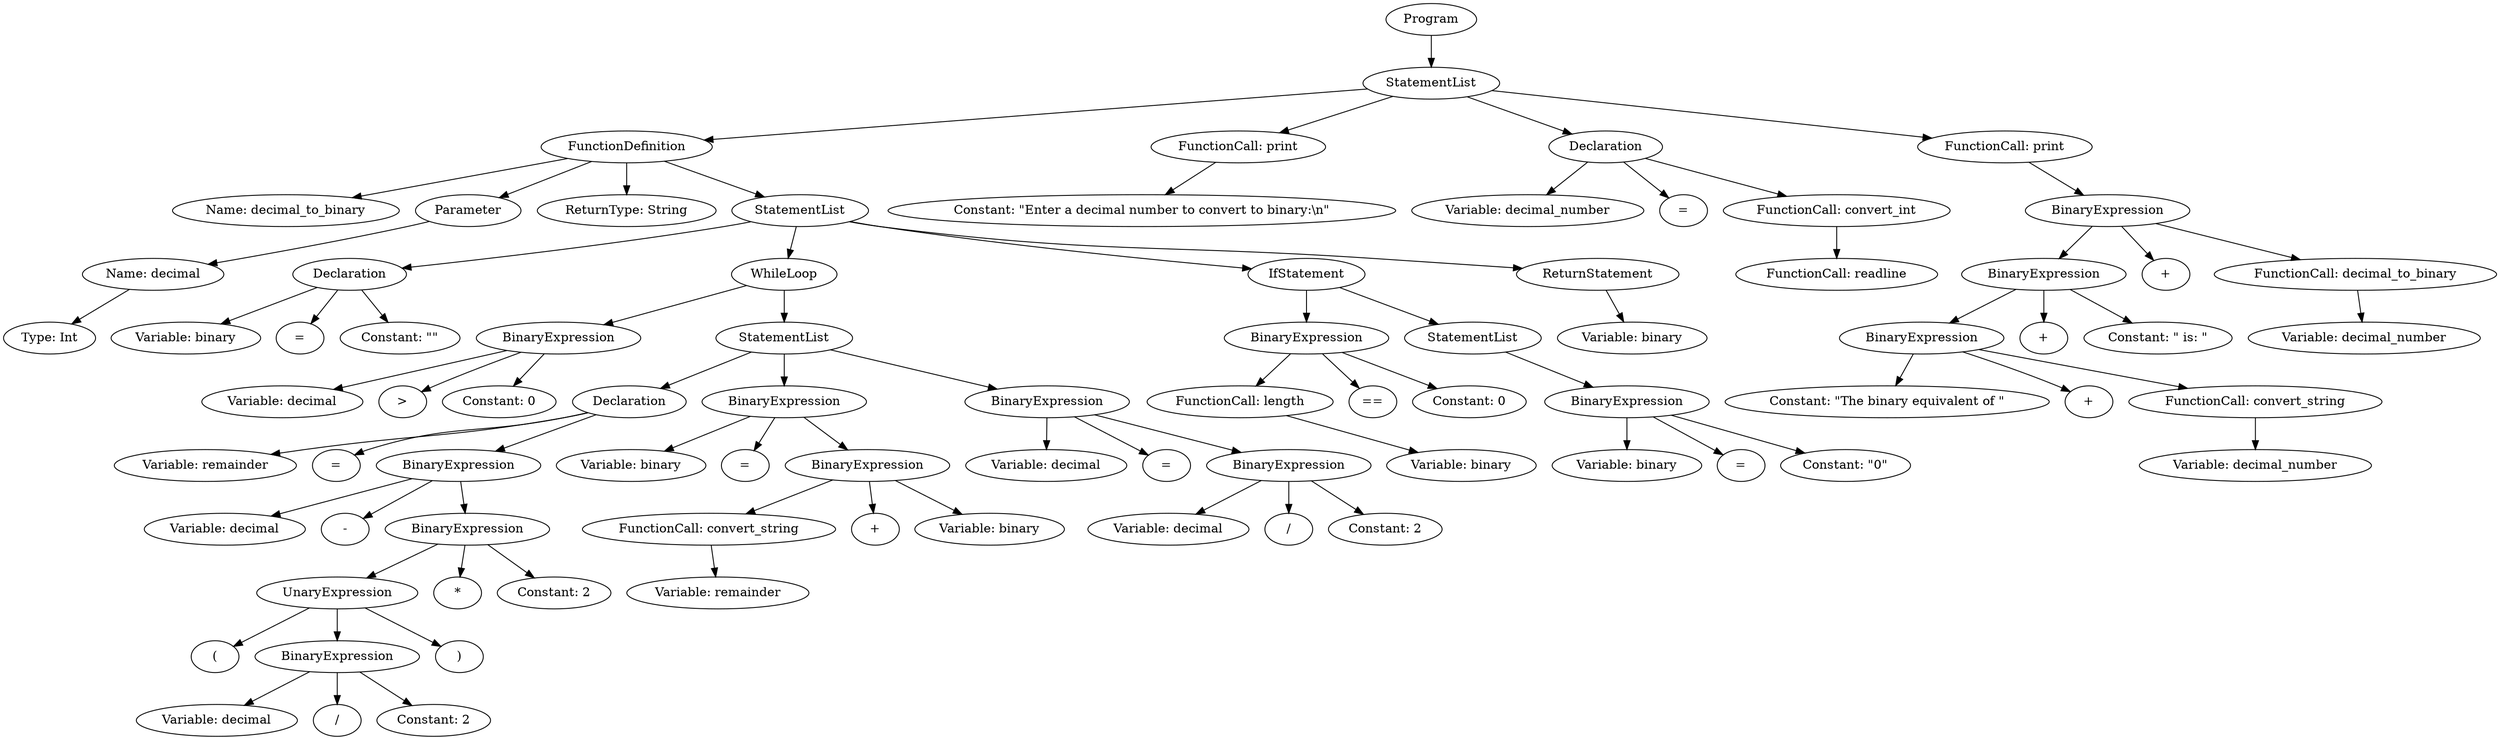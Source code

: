 digraph G {
node0 [label="Program"];
node0 -> node1;
node1 [label="StatementList"];
node1 -> node2;
node2 [label="FunctionDefinition"];
node2-> node3;
node3 [label="Name: decimal_to_binary"];
node2 -> node4;
node4 [label="Parameter"];
node4 -> node5;
node5 [label="Name: decimal"];
node5 -> node6;
node6 [label="Type: Int"];
node2-> node8;
node8 [label="ReturnType: String"];
node2 -> node9;
node9 [label="StatementList"];
node9 -> node10;
node10 [label="Declaration"];
node10 -> node11;
node11 [label="Variable: binary"];
node10-> node13
node13[label="="];
node10 -> node14;
node14 [label="Constant: \"\""];
node9 -> node15;
node15 [label="WhileLoop"];
node15 -> node16;
node16 [label="BinaryExpression"];
node16 -> node17;
node17 [label="Variable: decimal"];
node16 -> node18;
node18 [label=">"];
node16 -> node19;
node19 [label="Constant: 0"];
node15 -> node20;
node20 [label="StatementList"];
node20 -> node21;
node21 [label="Declaration"];
node21 -> node22;
node22 [label="Variable: remainder"];
node21-> node24
node24[label="="];
node21 -> node25;
node25 [label="BinaryExpression"];
node25 -> node26;
node26 [label="Variable: decimal"];
node25 -> node27;
node27 [label="-"];
node25 -> node28;
node28 [label="BinaryExpression"];
node28 -> node29;
node29 [label="UnaryExpression"];
node29 -> node30;
node30 [label="("];
node29 -> node31;
node31 [label="BinaryExpression"];
node31 -> node32;
node32 [label="Variable: decimal"];
node31 -> node33;
node33 [label="/"];
node31 -> node34;
node34 [label="Constant: 2"];
node29 -> node35;
node35 [label=")"];
node28 -> node36;
node36 [label="*"];
node28 -> node37;
node37 [label="Constant: 2"];
node20 -> node38;
node38 [label="BinaryExpression"];
node38 -> node39;
node39 [label="Variable: binary"];
node38 -> node40;
node40 [label="="];
node38 -> node41;
node41 [label="BinaryExpression"];
node41 -> node42;
node42 [label="FunctionCall: convert_string"];
node42 -> node43;
node43 [label="Variable: remainder"];
node41 -> node44;
node44 [label="+"];
node41 -> node45;
node45 [label="Variable: binary"];
node20 -> node46;
node46 [label="BinaryExpression"];
node46 -> node47;
node47 [label="Variable: decimal"];
node46 -> node48;
node48 [label="="];
node46 -> node49;
node49 [label="BinaryExpression"];
node49 -> node50;
node50 [label="Variable: decimal"];
node49 -> node51;
node51 [label="/"];
node49 -> node52;
node52 [label="Constant: 2"];
node9 -> node53;
node53 [label="IfStatement"];
node53 -> node54;
node54 [label="BinaryExpression"];
node54 -> node55;
node55 [label="FunctionCall: length"];
node55 -> node56;
node56 [label="Variable: binary"];
node54 -> node57;
node57 [label="=="];
node54 -> node58;
node58 [label="Constant: 0"];
node53 -> node59;
node59 [label="StatementList"];
node59 -> node60;
node60 [label="BinaryExpression"];
node60 -> node61;
node61 [label="Variable: binary"];
node60 -> node62;
node62 [label="="];
node60 -> node63;
node63 [label="Constant: \"0\""];
node9 -> node64;
node64 [label="ReturnStatement"];
node64 -> node65;
node65 [label="Variable: binary"];
node1 -> node66;
node66 [label="FunctionCall: print"];
node66 -> node67;
node67 [label="Constant: \"Enter a decimal number to convert to binary:\\n\""];
node1 -> node68;
node68 [label="Declaration"];
node68 -> node69;
node69 [label="Variable: decimal_number"];
node68-> node71
node71[label="="];
node68 -> node72;
node72 [label="FunctionCall: convert_int"];
node72 -> node73;
node73 [label="FunctionCall: readline"];
node1 -> node74;
node74 [label="FunctionCall: print"];
node74 -> node75;
node75 [label="BinaryExpression"];
node75 -> node76;
node76 [label="BinaryExpression"];
node76 -> node77;
node77 [label="BinaryExpression"];
node77 -> node78;
node78 [label="Constant: \"The binary equivalent of \""];
node77 -> node79;
node79 [label="+"];
node77 -> node80;
node80 [label="FunctionCall: convert_string"];
node80 -> node81;
node81 [label="Variable: decimal_number"];
node76 -> node82;
node82 [label="+"];
node76 -> node83;
node83 [label="Constant: \" is: \""];
node75 -> node84;
node84 [label="+"];
node75 -> node85;
node85 [label="FunctionCall: decimal_to_binary"];
node85 -> node86;
node86 [label="Variable: decimal_number"];
}
